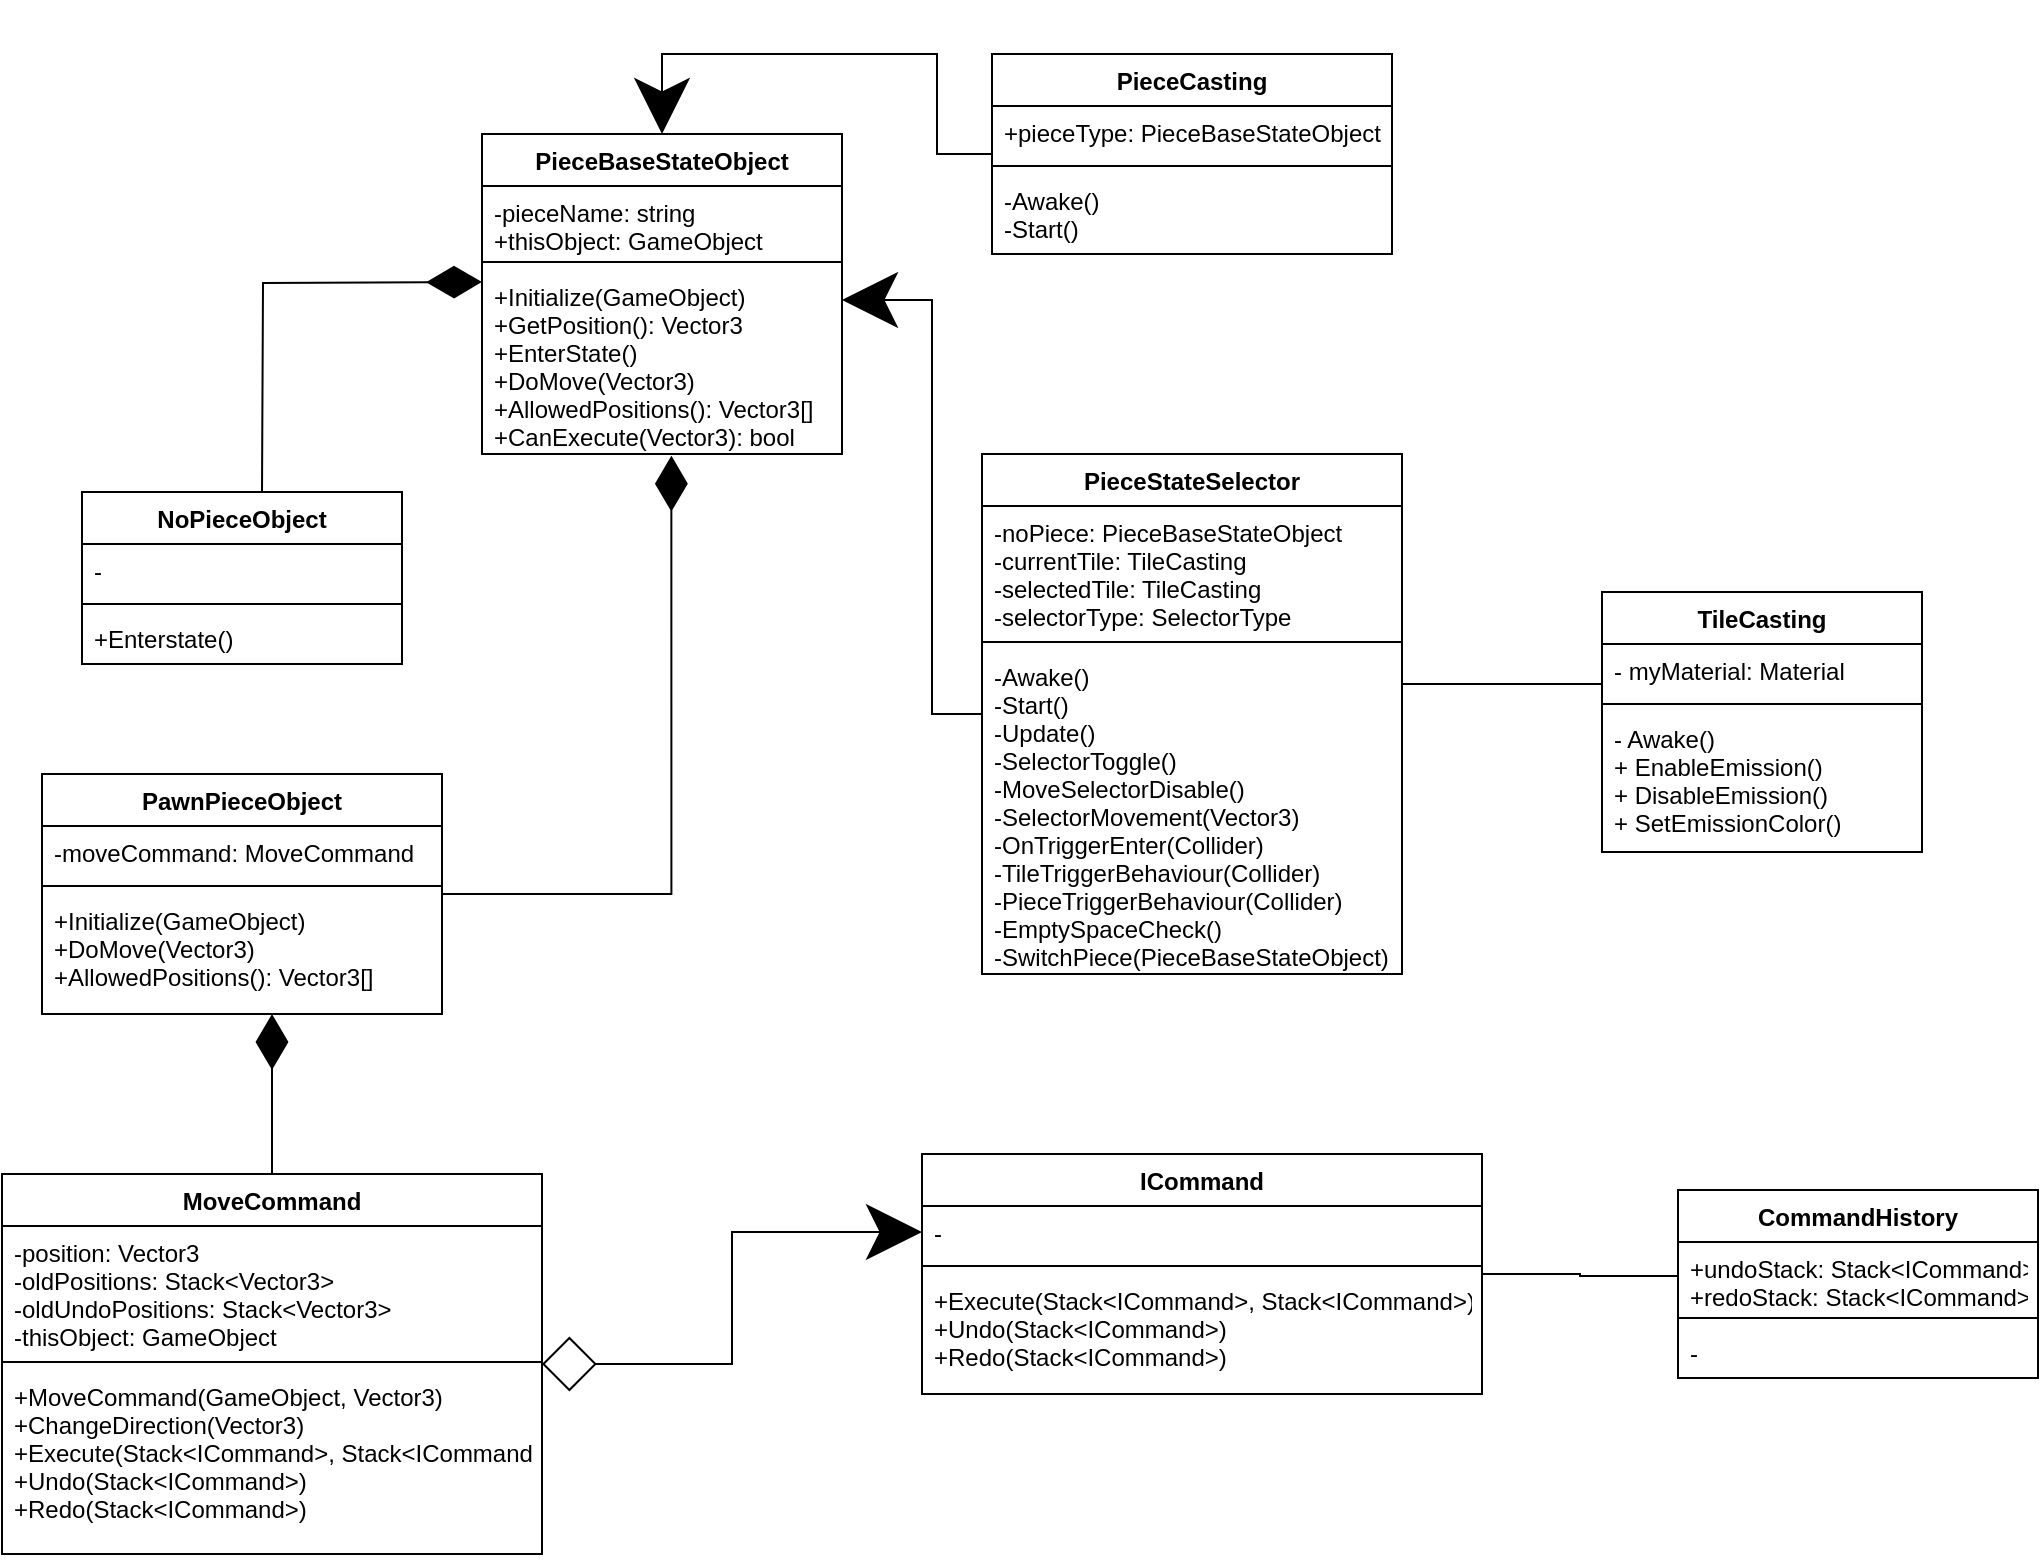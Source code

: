 <mxfile version="20.3.0" type="device"><diagram id="C5RBs43oDa-KdzZeNtuy" name="Page-1"><mxGraphModel dx="1422" dy="865" grid="1" gridSize="10" guides="1" tooltips="1" connect="1" arrows="1" fold="1" page="1" pageScale="1" pageWidth="827" pageHeight="1169" math="0" shadow="0"><root><mxCell id="WIyWlLk6GJQsqaUBKTNV-0"/><mxCell id="WIyWlLk6GJQsqaUBKTNV-1" parent="WIyWlLk6GJQsqaUBKTNV-0"/><mxCell id="52MQHjr_WzcWh-x_JowQ-58" style="edgeStyle=orthogonalEdgeStyle;rounded=0;orthogonalLoop=1;jettySize=auto;html=1;startArrow=none;startFill=0;endArrow=none;endFill=0;startSize=25;endSize=25;" edge="1" parent="WIyWlLk6GJQsqaUBKTNV-1" source="52MQHjr_WzcWh-x_JowQ-8" target="52MQHjr_WzcWh-x_JowQ-15"><mxGeometry relative="1" as="geometry"><Array as="points"><mxPoint x="1080" y="495"/><mxPoint x="1080" y="495"/></Array></mxGeometry></mxCell><mxCell id="52MQHjr_WzcWh-x_JowQ-8" value="TileCasting" style="swimlane;fontStyle=1;align=center;verticalAlign=top;childLayout=stackLayout;horizontal=1;startSize=26;horizontalStack=0;resizeParent=1;resizeParentMax=0;resizeLast=0;collapsible=1;marginBottom=0;" vertex="1" parent="WIyWlLk6GJQsqaUBKTNV-1"><mxGeometry x="1150" y="449" width="160" height="130" as="geometry"/></mxCell><mxCell id="52MQHjr_WzcWh-x_JowQ-9" value="- myMaterial: Material" style="text;strokeColor=none;fillColor=none;align=left;verticalAlign=top;spacingLeft=4;spacingRight=4;overflow=hidden;rotatable=0;points=[[0,0.5],[1,0.5]];portConstraint=eastwest;" vertex="1" parent="52MQHjr_WzcWh-x_JowQ-8"><mxGeometry y="26" width="160" height="26" as="geometry"/></mxCell><mxCell id="52MQHjr_WzcWh-x_JowQ-10" value="" style="line;strokeWidth=1;fillColor=none;align=left;verticalAlign=middle;spacingTop=-1;spacingLeft=3;spacingRight=3;rotatable=0;labelPosition=right;points=[];portConstraint=eastwest;strokeColor=inherit;" vertex="1" parent="52MQHjr_WzcWh-x_JowQ-8"><mxGeometry y="52" width="160" height="8" as="geometry"/></mxCell><mxCell id="52MQHjr_WzcWh-x_JowQ-11" value="- Awake()&#10;+ EnableEmission()&#10;+ DisableEmission()&#10;+ SetEmissionColor()" style="text;strokeColor=none;fillColor=none;align=left;verticalAlign=top;spacingLeft=4;spacingRight=4;overflow=hidden;rotatable=0;points=[[0,0.5],[1,0.5]];portConstraint=eastwest;" vertex="1" parent="52MQHjr_WzcWh-x_JowQ-8"><mxGeometry y="60" width="160" height="70" as="geometry"/></mxCell><mxCell id="52MQHjr_WzcWh-x_JowQ-69" style="edgeStyle=orthogonalEdgeStyle;rounded=0;orthogonalLoop=1;jettySize=auto;html=1;entryX=1;entryY=0.163;entryDx=0;entryDy=0;entryPerimeter=0;startArrow=none;startFill=0;endArrow=classic;endFill=1;endSize=25;startSize=25;" edge="1" parent="WIyWlLk6GJQsqaUBKTNV-1" source="52MQHjr_WzcWh-x_JowQ-12" target="52MQHjr_WzcWh-x_JowQ-19"><mxGeometry relative="1" as="geometry"/></mxCell><mxCell id="52MQHjr_WzcWh-x_JowQ-12" value="PieceStateSelector" style="swimlane;fontStyle=1;align=center;verticalAlign=top;childLayout=stackLayout;horizontal=1;startSize=26;horizontalStack=0;resizeParent=1;resizeParentMax=0;resizeLast=0;collapsible=1;marginBottom=0;" vertex="1" parent="WIyWlLk6GJQsqaUBKTNV-1"><mxGeometry x="840" y="380" width="210" height="260" as="geometry"/></mxCell><mxCell id="52MQHjr_WzcWh-x_JowQ-13" value="-noPiece: PieceBaseStateObject&#10;-currentTile: TileCasting&#10;-selectedTile: TileCasting&#10;-selectorType: SelectorType" style="text;strokeColor=none;fillColor=none;align=left;verticalAlign=top;spacingLeft=4;spacingRight=4;overflow=hidden;rotatable=0;points=[[0,0.5],[1,0.5]];portConstraint=eastwest;" vertex="1" parent="52MQHjr_WzcWh-x_JowQ-12"><mxGeometry y="26" width="210" height="64" as="geometry"/></mxCell><mxCell id="52MQHjr_WzcWh-x_JowQ-14" value="" style="line;strokeWidth=1;fillColor=none;align=left;verticalAlign=middle;spacingTop=-1;spacingLeft=3;spacingRight=3;rotatable=0;labelPosition=right;points=[];portConstraint=eastwest;strokeColor=inherit;" vertex="1" parent="52MQHjr_WzcWh-x_JowQ-12"><mxGeometry y="90" width="210" height="8" as="geometry"/></mxCell><mxCell id="52MQHjr_WzcWh-x_JowQ-15" value="-Awake()&#10;-Start()&#10;-Update()&#10;-SelectorToggle()&#10;-MoveSelectorDisable()&#10;-SelectorMovement(Vector3)&#10;-OnTriggerEnter(Collider)&#10;-TileTriggerBehaviour(Collider)&#10;-PieceTriggerBehaviour(Collider)&#10;-EmptySpaceCheck()&#10;-SwitchPiece(PieceBaseStateObject)" style="text;strokeColor=none;fillColor=none;align=left;verticalAlign=top;spacingLeft=4;spacingRight=4;overflow=hidden;rotatable=0;points=[[0,0.5],[1,0.5]];portConstraint=eastwest;" vertex="1" parent="52MQHjr_WzcWh-x_JowQ-12"><mxGeometry y="98" width="210" height="162" as="geometry"/></mxCell><mxCell id="52MQHjr_WzcWh-x_JowQ-16" value="PieceBaseStateObject" style="swimlane;fontStyle=1;align=center;verticalAlign=top;childLayout=stackLayout;horizontal=1;startSize=26;horizontalStack=0;resizeParent=1;resizeParentMax=0;resizeLast=0;collapsible=1;marginBottom=0;" vertex="1" parent="WIyWlLk6GJQsqaUBKTNV-1"><mxGeometry x="590" y="220" width="180" height="160" as="geometry"/></mxCell><mxCell id="52MQHjr_WzcWh-x_JowQ-17" value="-pieceName: string&#10;+thisObject: GameObject" style="text;strokeColor=none;fillColor=none;align=left;verticalAlign=top;spacingLeft=4;spacingRight=4;overflow=hidden;rotatable=0;points=[[0,0.5],[1,0.5]];portConstraint=eastwest;" vertex="1" parent="52MQHjr_WzcWh-x_JowQ-16"><mxGeometry y="26" width="180" height="34" as="geometry"/></mxCell><mxCell id="52MQHjr_WzcWh-x_JowQ-18" value="" style="line;strokeWidth=1;fillColor=none;align=left;verticalAlign=middle;spacingTop=-1;spacingLeft=3;spacingRight=3;rotatable=0;labelPosition=right;points=[];portConstraint=eastwest;strokeColor=inherit;" vertex="1" parent="52MQHjr_WzcWh-x_JowQ-16"><mxGeometry y="60" width="180" height="8" as="geometry"/></mxCell><mxCell id="52MQHjr_WzcWh-x_JowQ-19" value="+Initialize(GameObject)&#10;+GetPosition(): Vector3&#10;+EnterState()&#10;+DoMove(Vector3)&#10;+AllowedPositions(): Vector3[]&#10;+CanExecute(Vector3): bool" style="text;strokeColor=none;fillColor=none;align=left;verticalAlign=top;spacingLeft=4;spacingRight=4;overflow=hidden;rotatable=0;points=[[0,0.5],[1,0.5]];portConstraint=eastwest;" vertex="1" parent="52MQHjr_WzcWh-x_JowQ-16"><mxGeometry y="68" width="180" height="92" as="geometry"/></mxCell><mxCell id="52MQHjr_WzcWh-x_JowQ-57" style="edgeStyle=orthogonalEdgeStyle;rounded=0;orthogonalLoop=1;jettySize=auto;html=1;entryX=0.5;entryY=0;entryDx=0;entryDy=0;startArrow=none;startFill=0;endArrow=classic;endFill=1;startSize=25;endSize=25;" edge="1" parent="WIyWlLk6GJQsqaUBKTNV-1" source="52MQHjr_WzcWh-x_JowQ-20" target="52MQHjr_WzcWh-x_JowQ-16"><mxGeometry relative="1" as="geometry"/></mxCell><mxCell id="52MQHjr_WzcWh-x_JowQ-20" value="PieceCasting" style="swimlane;fontStyle=1;align=center;verticalAlign=top;childLayout=stackLayout;horizontal=1;startSize=26;horizontalStack=0;resizeParent=1;resizeParentMax=0;resizeLast=0;collapsible=1;marginBottom=0;" vertex="1" parent="WIyWlLk6GJQsqaUBKTNV-1"><mxGeometry x="845" y="180" width="200" height="100" as="geometry"/></mxCell><mxCell id="52MQHjr_WzcWh-x_JowQ-21" value="+pieceType: PieceBaseStateObject" style="text;strokeColor=none;fillColor=none;align=left;verticalAlign=top;spacingLeft=4;spacingRight=4;overflow=hidden;rotatable=0;points=[[0,0.5],[1,0.5]];portConstraint=eastwest;" vertex="1" parent="52MQHjr_WzcWh-x_JowQ-20"><mxGeometry y="26" width="200" height="26" as="geometry"/></mxCell><mxCell id="52MQHjr_WzcWh-x_JowQ-22" value="" style="line;strokeWidth=1;fillColor=none;align=left;verticalAlign=middle;spacingTop=-1;spacingLeft=3;spacingRight=3;rotatable=0;labelPosition=right;points=[];portConstraint=eastwest;strokeColor=inherit;" vertex="1" parent="52MQHjr_WzcWh-x_JowQ-20"><mxGeometry y="52" width="200" height="8" as="geometry"/></mxCell><mxCell id="52MQHjr_WzcWh-x_JowQ-23" value="-Awake()&#10;-Start()" style="text;strokeColor=none;fillColor=none;align=left;verticalAlign=top;spacingLeft=4;spacingRight=4;overflow=hidden;rotatable=0;points=[[0,0.5],[1,0.5]];portConstraint=eastwest;" vertex="1" parent="52MQHjr_WzcWh-x_JowQ-20"><mxGeometry y="60" width="200" height="40" as="geometry"/></mxCell><mxCell id="52MQHjr_WzcWh-x_JowQ-73" style="edgeStyle=orthogonalEdgeStyle;rounded=0;orthogonalLoop=1;jettySize=auto;html=1;entryX=0.526;entryY=1.009;entryDx=0;entryDy=0;entryPerimeter=0;startArrow=none;startFill=0;endArrow=diamondThin;endFill=1;startSize=25;endSize=25;" edge="1" parent="WIyWlLk6GJQsqaUBKTNV-1" source="52MQHjr_WzcWh-x_JowQ-28" target="52MQHjr_WzcWh-x_JowQ-19"><mxGeometry relative="1" as="geometry"><Array as="points"><mxPoint x="685" y="600"/></Array></mxGeometry></mxCell><mxCell id="52MQHjr_WzcWh-x_JowQ-28" value="PawnPieceObject" style="swimlane;fontStyle=1;align=center;verticalAlign=top;childLayout=stackLayout;horizontal=1;startSize=26;horizontalStack=0;resizeParent=1;resizeParentMax=0;resizeLast=0;collapsible=1;marginBottom=0;" vertex="1" parent="WIyWlLk6GJQsqaUBKTNV-1"><mxGeometry x="370" y="540" width="200" height="120" as="geometry"/></mxCell><mxCell id="52MQHjr_WzcWh-x_JowQ-29" value="-moveCommand: MoveCommand" style="text;strokeColor=none;fillColor=none;align=left;verticalAlign=top;spacingLeft=4;spacingRight=4;overflow=hidden;rotatable=0;points=[[0,0.5],[1,0.5]];portConstraint=eastwest;" vertex="1" parent="52MQHjr_WzcWh-x_JowQ-28"><mxGeometry y="26" width="200" height="26" as="geometry"/></mxCell><mxCell id="52MQHjr_WzcWh-x_JowQ-30" value="" style="line;strokeWidth=1;fillColor=none;align=left;verticalAlign=middle;spacingTop=-1;spacingLeft=3;spacingRight=3;rotatable=0;labelPosition=right;points=[];portConstraint=eastwest;strokeColor=inherit;" vertex="1" parent="52MQHjr_WzcWh-x_JowQ-28"><mxGeometry y="52" width="200" height="8" as="geometry"/></mxCell><mxCell id="52MQHjr_WzcWh-x_JowQ-31" value="+Initialize(GameObject)&#10;+DoMove(Vector3)&#10;+AllowedPositions(): Vector3[]" style="text;strokeColor=none;fillColor=none;align=left;verticalAlign=top;spacingLeft=4;spacingRight=4;overflow=hidden;rotatable=0;points=[[0,0.5],[1,0.5]];portConstraint=eastwest;" vertex="1" parent="52MQHjr_WzcWh-x_JowQ-28"><mxGeometry y="60" width="200" height="60" as="geometry"/></mxCell><mxCell id="52MQHjr_WzcWh-x_JowQ-32" value="NoPieceObject" style="swimlane;fontStyle=1;align=center;verticalAlign=top;childLayout=stackLayout;horizontal=1;startSize=26;horizontalStack=0;resizeParent=1;resizeParentMax=0;resizeLast=0;collapsible=1;marginBottom=0;" vertex="1" parent="WIyWlLk6GJQsqaUBKTNV-1"><mxGeometry x="390" y="399" width="160" height="86" as="geometry"/></mxCell><mxCell id="52MQHjr_WzcWh-x_JowQ-33" value="-" style="text;strokeColor=none;fillColor=none;align=left;verticalAlign=top;spacingLeft=4;spacingRight=4;overflow=hidden;rotatable=0;points=[[0,0.5],[1,0.5]];portConstraint=eastwest;" vertex="1" parent="52MQHjr_WzcWh-x_JowQ-32"><mxGeometry y="26" width="160" height="26" as="geometry"/></mxCell><mxCell id="52MQHjr_WzcWh-x_JowQ-34" value="" style="line;strokeWidth=1;fillColor=none;align=left;verticalAlign=middle;spacingTop=-1;spacingLeft=3;spacingRight=3;rotatable=0;labelPosition=right;points=[];portConstraint=eastwest;strokeColor=inherit;" vertex="1" parent="52MQHjr_WzcWh-x_JowQ-32"><mxGeometry y="52" width="160" height="8" as="geometry"/></mxCell><mxCell id="52MQHjr_WzcWh-x_JowQ-35" value="+Enterstate()" style="text;strokeColor=none;fillColor=none;align=left;verticalAlign=top;spacingLeft=4;spacingRight=4;overflow=hidden;rotatable=0;points=[[0,0.5],[1,0.5]];portConstraint=eastwest;" vertex="1" parent="52MQHjr_WzcWh-x_JowQ-32"><mxGeometry y="60" width="160" height="26" as="geometry"/></mxCell><mxCell id="52MQHjr_WzcWh-x_JowQ-63" style="edgeStyle=orthogonalEdgeStyle;rounded=0;orthogonalLoop=1;jettySize=auto;html=1;entryX=0;entryY=0.5;entryDx=0;entryDy=0;startArrow=none;startFill=0;endArrow=none;endFill=0;startSize=25;endSize=25;" edge="1" parent="WIyWlLk6GJQsqaUBKTNV-1" source="52MQHjr_WzcWh-x_JowQ-36" target="52MQHjr_WzcWh-x_JowQ-45"><mxGeometry relative="1" as="geometry"/></mxCell><mxCell id="52MQHjr_WzcWh-x_JowQ-36" value="ICommand" style="swimlane;fontStyle=1;align=center;verticalAlign=top;childLayout=stackLayout;horizontal=1;startSize=26;horizontalStack=0;resizeParent=1;resizeParentMax=0;resizeLast=0;collapsible=1;marginBottom=0;" vertex="1" parent="WIyWlLk6GJQsqaUBKTNV-1"><mxGeometry x="810" y="730" width="280" height="120" as="geometry"/></mxCell><mxCell id="52MQHjr_WzcWh-x_JowQ-37" value="-" style="text;strokeColor=none;fillColor=none;align=left;verticalAlign=top;spacingLeft=4;spacingRight=4;overflow=hidden;rotatable=0;points=[[0,0.5],[1,0.5]];portConstraint=eastwest;" vertex="1" parent="52MQHjr_WzcWh-x_JowQ-36"><mxGeometry y="26" width="280" height="26" as="geometry"/></mxCell><mxCell id="52MQHjr_WzcWh-x_JowQ-38" value="" style="line;strokeWidth=1;fillColor=none;align=left;verticalAlign=middle;spacingTop=-1;spacingLeft=3;spacingRight=3;rotatable=0;labelPosition=right;points=[];portConstraint=eastwest;strokeColor=inherit;" vertex="1" parent="52MQHjr_WzcWh-x_JowQ-36"><mxGeometry y="52" width="280" height="8" as="geometry"/></mxCell><mxCell id="52MQHjr_WzcWh-x_JowQ-39" value="+Execute(Stack&lt;ICommand&gt;, Stack&lt;ICommand&gt;)&#10;+Undo(Stack&lt;ICommand&gt;)&#10;+Redo(Stack&lt;ICommand&gt;)" style="text;strokeColor=none;fillColor=none;align=left;verticalAlign=top;spacingLeft=4;spacingRight=4;overflow=hidden;rotatable=0;points=[[0,0.5],[1,0.5]];portConstraint=eastwest;" vertex="1" parent="52MQHjr_WzcWh-x_JowQ-36"><mxGeometry y="60" width="280" height="60" as="geometry"/></mxCell><mxCell id="52MQHjr_WzcWh-x_JowQ-44" value="CommandHistory" style="swimlane;fontStyle=1;align=center;verticalAlign=top;childLayout=stackLayout;horizontal=1;startSize=26;horizontalStack=0;resizeParent=1;resizeParentMax=0;resizeLast=0;collapsible=1;marginBottom=0;" vertex="1" parent="WIyWlLk6GJQsqaUBKTNV-1"><mxGeometry x="1188" y="748" width="180" height="94" as="geometry"/></mxCell><mxCell id="52MQHjr_WzcWh-x_JowQ-45" value="+undoStack: Stack&lt;ICommand&gt;&#10;+redoStack: Stack&lt;ICommand&gt;" style="text;strokeColor=none;fillColor=none;align=left;verticalAlign=top;spacingLeft=4;spacingRight=4;overflow=hidden;rotatable=0;points=[[0,0.5],[1,0.5]];portConstraint=eastwest;" vertex="1" parent="52MQHjr_WzcWh-x_JowQ-44"><mxGeometry y="26" width="180" height="34" as="geometry"/></mxCell><mxCell id="52MQHjr_WzcWh-x_JowQ-46" value="" style="line;strokeWidth=1;fillColor=none;align=left;verticalAlign=middle;spacingTop=-1;spacingLeft=3;spacingRight=3;rotatable=0;labelPosition=right;points=[];portConstraint=eastwest;strokeColor=inherit;" vertex="1" parent="52MQHjr_WzcWh-x_JowQ-44"><mxGeometry y="60" width="180" height="8" as="geometry"/></mxCell><mxCell id="52MQHjr_WzcWh-x_JowQ-47" value="-" style="text;strokeColor=none;fillColor=none;align=left;verticalAlign=top;spacingLeft=4;spacingRight=4;overflow=hidden;rotatable=0;points=[[0,0.5],[1,0.5]];portConstraint=eastwest;" vertex="1" parent="52MQHjr_WzcWh-x_JowQ-44"><mxGeometry y="68" width="180" height="26" as="geometry"/></mxCell><mxCell id="52MQHjr_WzcWh-x_JowQ-64" style="edgeStyle=orthogonalEdgeStyle;rounded=0;orthogonalLoop=1;jettySize=auto;html=1;startArrow=none;startFill=0;endArrow=diamondThin;endFill=1;startSize=25;endSize=25;" edge="1" parent="WIyWlLk6GJQsqaUBKTNV-1" source="52MQHjr_WzcWh-x_JowQ-48" target="52MQHjr_WzcWh-x_JowQ-31"><mxGeometry relative="1" as="geometry"><Array as="points"><mxPoint x="485" y="670"/><mxPoint x="485" y="670"/></Array></mxGeometry></mxCell><mxCell id="52MQHjr_WzcWh-x_JowQ-66" style="edgeStyle=orthogonalEdgeStyle;rounded=0;orthogonalLoop=1;jettySize=auto;html=1;entryX=0;entryY=0.5;entryDx=0;entryDy=0;startArrow=diamond;startFill=0;endArrow=classic;endFill=1;startSize=25;endSize=25;" edge="1" parent="WIyWlLk6GJQsqaUBKTNV-1" source="52MQHjr_WzcWh-x_JowQ-48" target="52MQHjr_WzcWh-x_JowQ-37"><mxGeometry relative="1" as="geometry"/></mxCell><mxCell id="52MQHjr_WzcWh-x_JowQ-48" value="MoveCommand" style="swimlane;fontStyle=1;align=center;verticalAlign=top;childLayout=stackLayout;horizontal=1;startSize=26;horizontalStack=0;resizeParent=1;resizeParentMax=0;resizeLast=0;collapsible=1;marginBottom=0;" vertex="1" parent="WIyWlLk6GJQsqaUBKTNV-1"><mxGeometry x="350" y="740" width="270" height="190" as="geometry"/></mxCell><mxCell id="52MQHjr_WzcWh-x_JowQ-49" value="-position: Vector3&#10;-oldPositions: Stack&lt;Vector3&gt;&#10;-oldUndoPositions: Stack&lt;Vector3&gt;&#10;-thisObject: GameObject&#10;" style="text;strokeColor=none;fillColor=none;align=left;verticalAlign=top;spacingLeft=4;spacingRight=4;overflow=hidden;rotatable=0;points=[[0,0.5],[1,0.5]];portConstraint=eastwest;" vertex="1" parent="52MQHjr_WzcWh-x_JowQ-48"><mxGeometry y="26" width="270" height="64" as="geometry"/></mxCell><mxCell id="52MQHjr_WzcWh-x_JowQ-50" value="" style="line;strokeWidth=1;fillColor=none;align=left;verticalAlign=middle;spacingTop=-1;spacingLeft=3;spacingRight=3;rotatable=0;labelPosition=right;points=[];portConstraint=eastwest;strokeColor=inherit;" vertex="1" parent="52MQHjr_WzcWh-x_JowQ-48"><mxGeometry y="90" width="270" height="8" as="geometry"/></mxCell><mxCell id="52MQHjr_WzcWh-x_JowQ-51" value="+MoveCommand(GameObject, Vector3)&#10;+ChangeDirection(Vector3)&#10;+Execute(Stack&lt;ICommand&gt;, Stack&lt;ICommand&gt;)&#10;+Undo(Stack&lt;ICommand&gt;)&#10;+Redo(Stack&lt;ICommand&gt;)" style="text;strokeColor=none;fillColor=none;align=left;verticalAlign=top;spacingLeft=4;spacingRight=4;overflow=hidden;rotatable=0;points=[[0,0.5],[1,0.5]];portConstraint=eastwest;" vertex="1" parent="52MQHjr_WzcWh-x_JowQ-48"><mxGeometry y="98" width="270" height="92" as="geometry"/></mxCell><mxCell id="52MQHjr_WzcWh-x_JowQ-72" style="edgeStyle=orthogonalEdgeStyle;rounded=0;orthogonalLoop=1;jettySize=auto;html=1;entryX=0.5;entryY=0;entryDx=0;entryDy=0;endArrow=none;endFill=0;startArrow=diamondThin;startFill=1;startSize=25;endSize=25;" edge="1" parent="WIyWlLk6GJQsqaUBKTNV-1"><mxGeometry relative="1" as="geometry"><mxPoint x="590" y="294" as="sourcePoint"/><mxPoint x="480" y="399" as="targetPoint"/></mxGeometry></mxCell></root></mxGraphModel></diagram></mxfile>